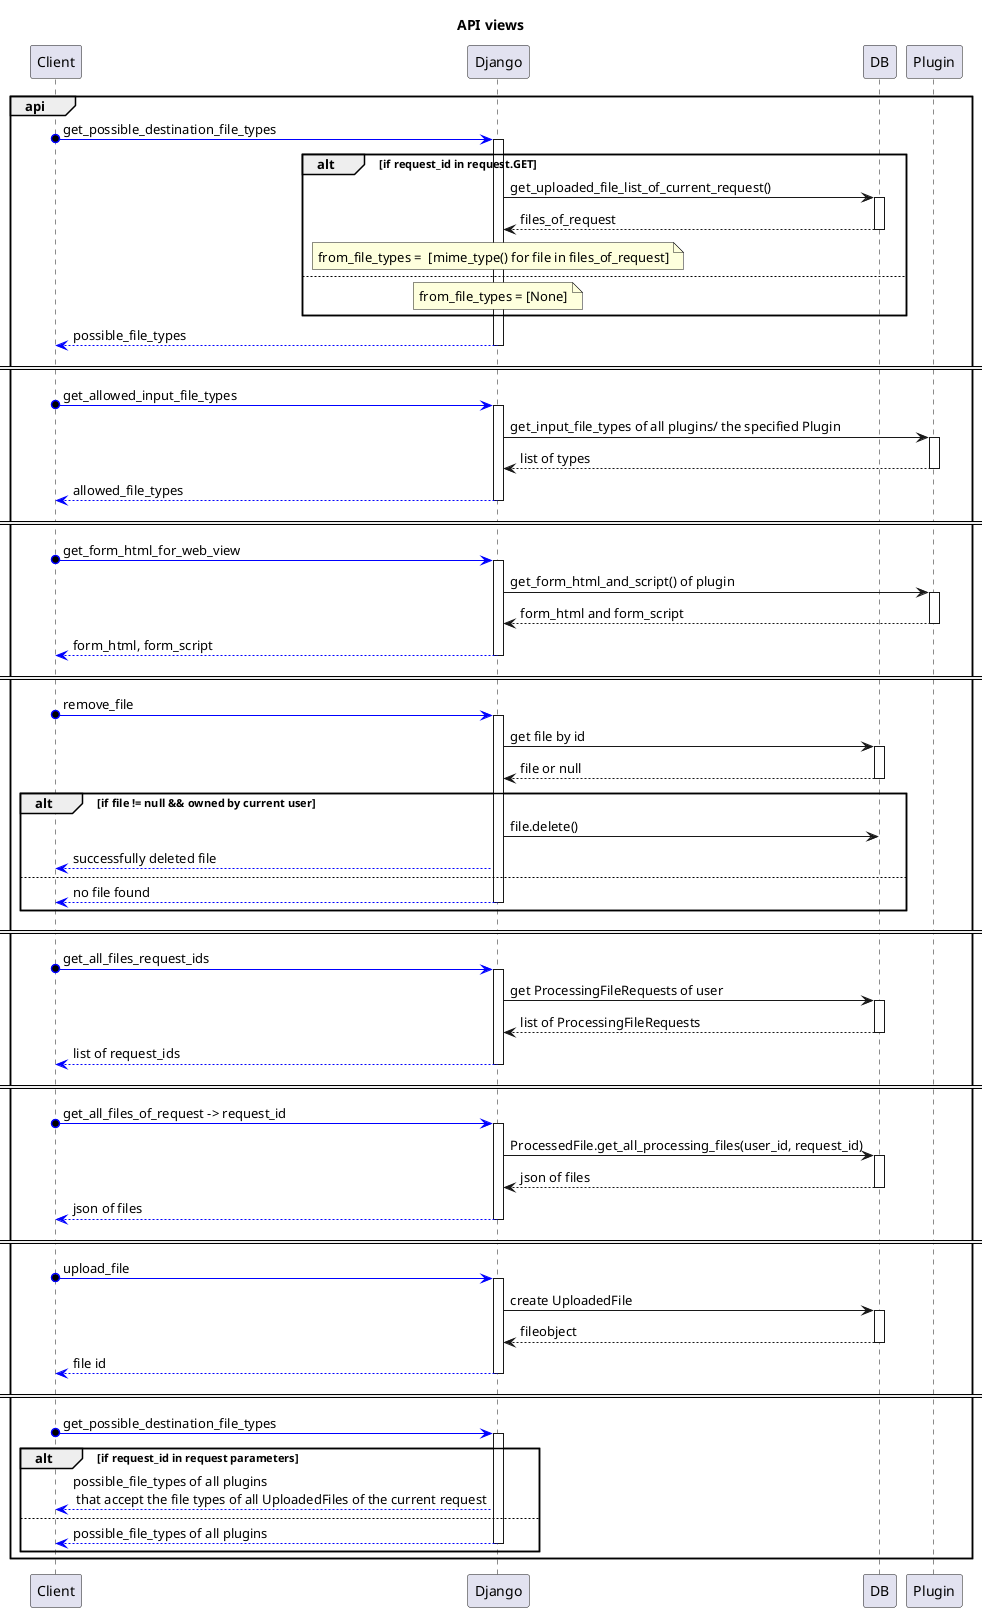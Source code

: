 @startuml
title API views


group api
    Client o-[#blue]> Django: get_possible_destination_file_types
    activate Django
        alt if request_id in request.GET
            Django -> DB: get_uploaded_file_list_of_current_request()
            activate DB
            DB --> Django: files_of_request
            deactivate DB
            note over Django: from_file_types =  [mime_type() for file in files_of_request]
        else
            note over Django: from_file_types = [None]
        end
    Django --[#blue]> Client: possible_file_types
    deactivate Django
====
    Client o-[#blue]> Django: get_allowed_input_file_types
    activate Django
        Django -> Plugin: get_input_file_types of all plugins/ the specified Plugin
        activate Plugin
        Plugin --> Django: list of types
        deactivate Plugin
        Django --[#blue]> Client: allowed_file_types
    deactivate Django

====
    Client o-[#blue]> Django: get_form_html_for_web_view
    activate Django
        Django -> Plugin: get_form_html_and_script() of plugin
        activate Plugin
            Plugin --> Django: form_html and form_script
        deactivate Plugin
        Django --[#blue]> Client: form_html, form_script
    deactivate Django

    ====
    Client o-[#blue]> Django: remove_file
    activate Django
        Django -> DB: get file by id
        activate DB
            DB --> Django: file or null
        deactivate DB
        alt if file != null && owned by current user
            Django -> DB: file.delete()
            Django -[#blue]-> Client: successfully deleted file
        else
            Django -[#blue]-> Client: no file found
            deactivate Django
       end
====

    Client o-[#blue]> Django: get_all_files_request_ids
    activate Django
    Django -> DB: get ProcessingFileRequests of user
    activate DB
    DB --> Django: list of ProcessingFileRequests
    deactivate DB
    Django -[#blue]-> Client: list of request_ids
    deactivate Django

====
    Client o-[#blue]> Django: get_all_files_of_request -> request_id
    activate Django
    Django -> DB: ProcessedFile.get_all_processing_files(user_id, request_id)
    activate DB
    DB --> Django: json of files
    deactivate DB
    Django -[#blue]-> Client: json of files
    deactivate Django

====
    Client o-[#blue]> Django: upload_file
    activate Django
        Django -> DB: create UploadedFile
        activate DB
        DB --> Django: fileobject
        deactivate DB
    Django -[#blue]-> Client: file id
    deactivate Django

====
    Client o-[#blue]> Django: get_possible_destination_file_types
    activate Django
        alt if request_id in request parameters
            Django -[#blue]-> Client: possible_file_types of all plugins\n that accept the file types of all UploadedFiles of the current request
        else
            Django -[#blue]-> Client: possible_file_types of all plugins
            deactivate Django
        end
end



@enduml
